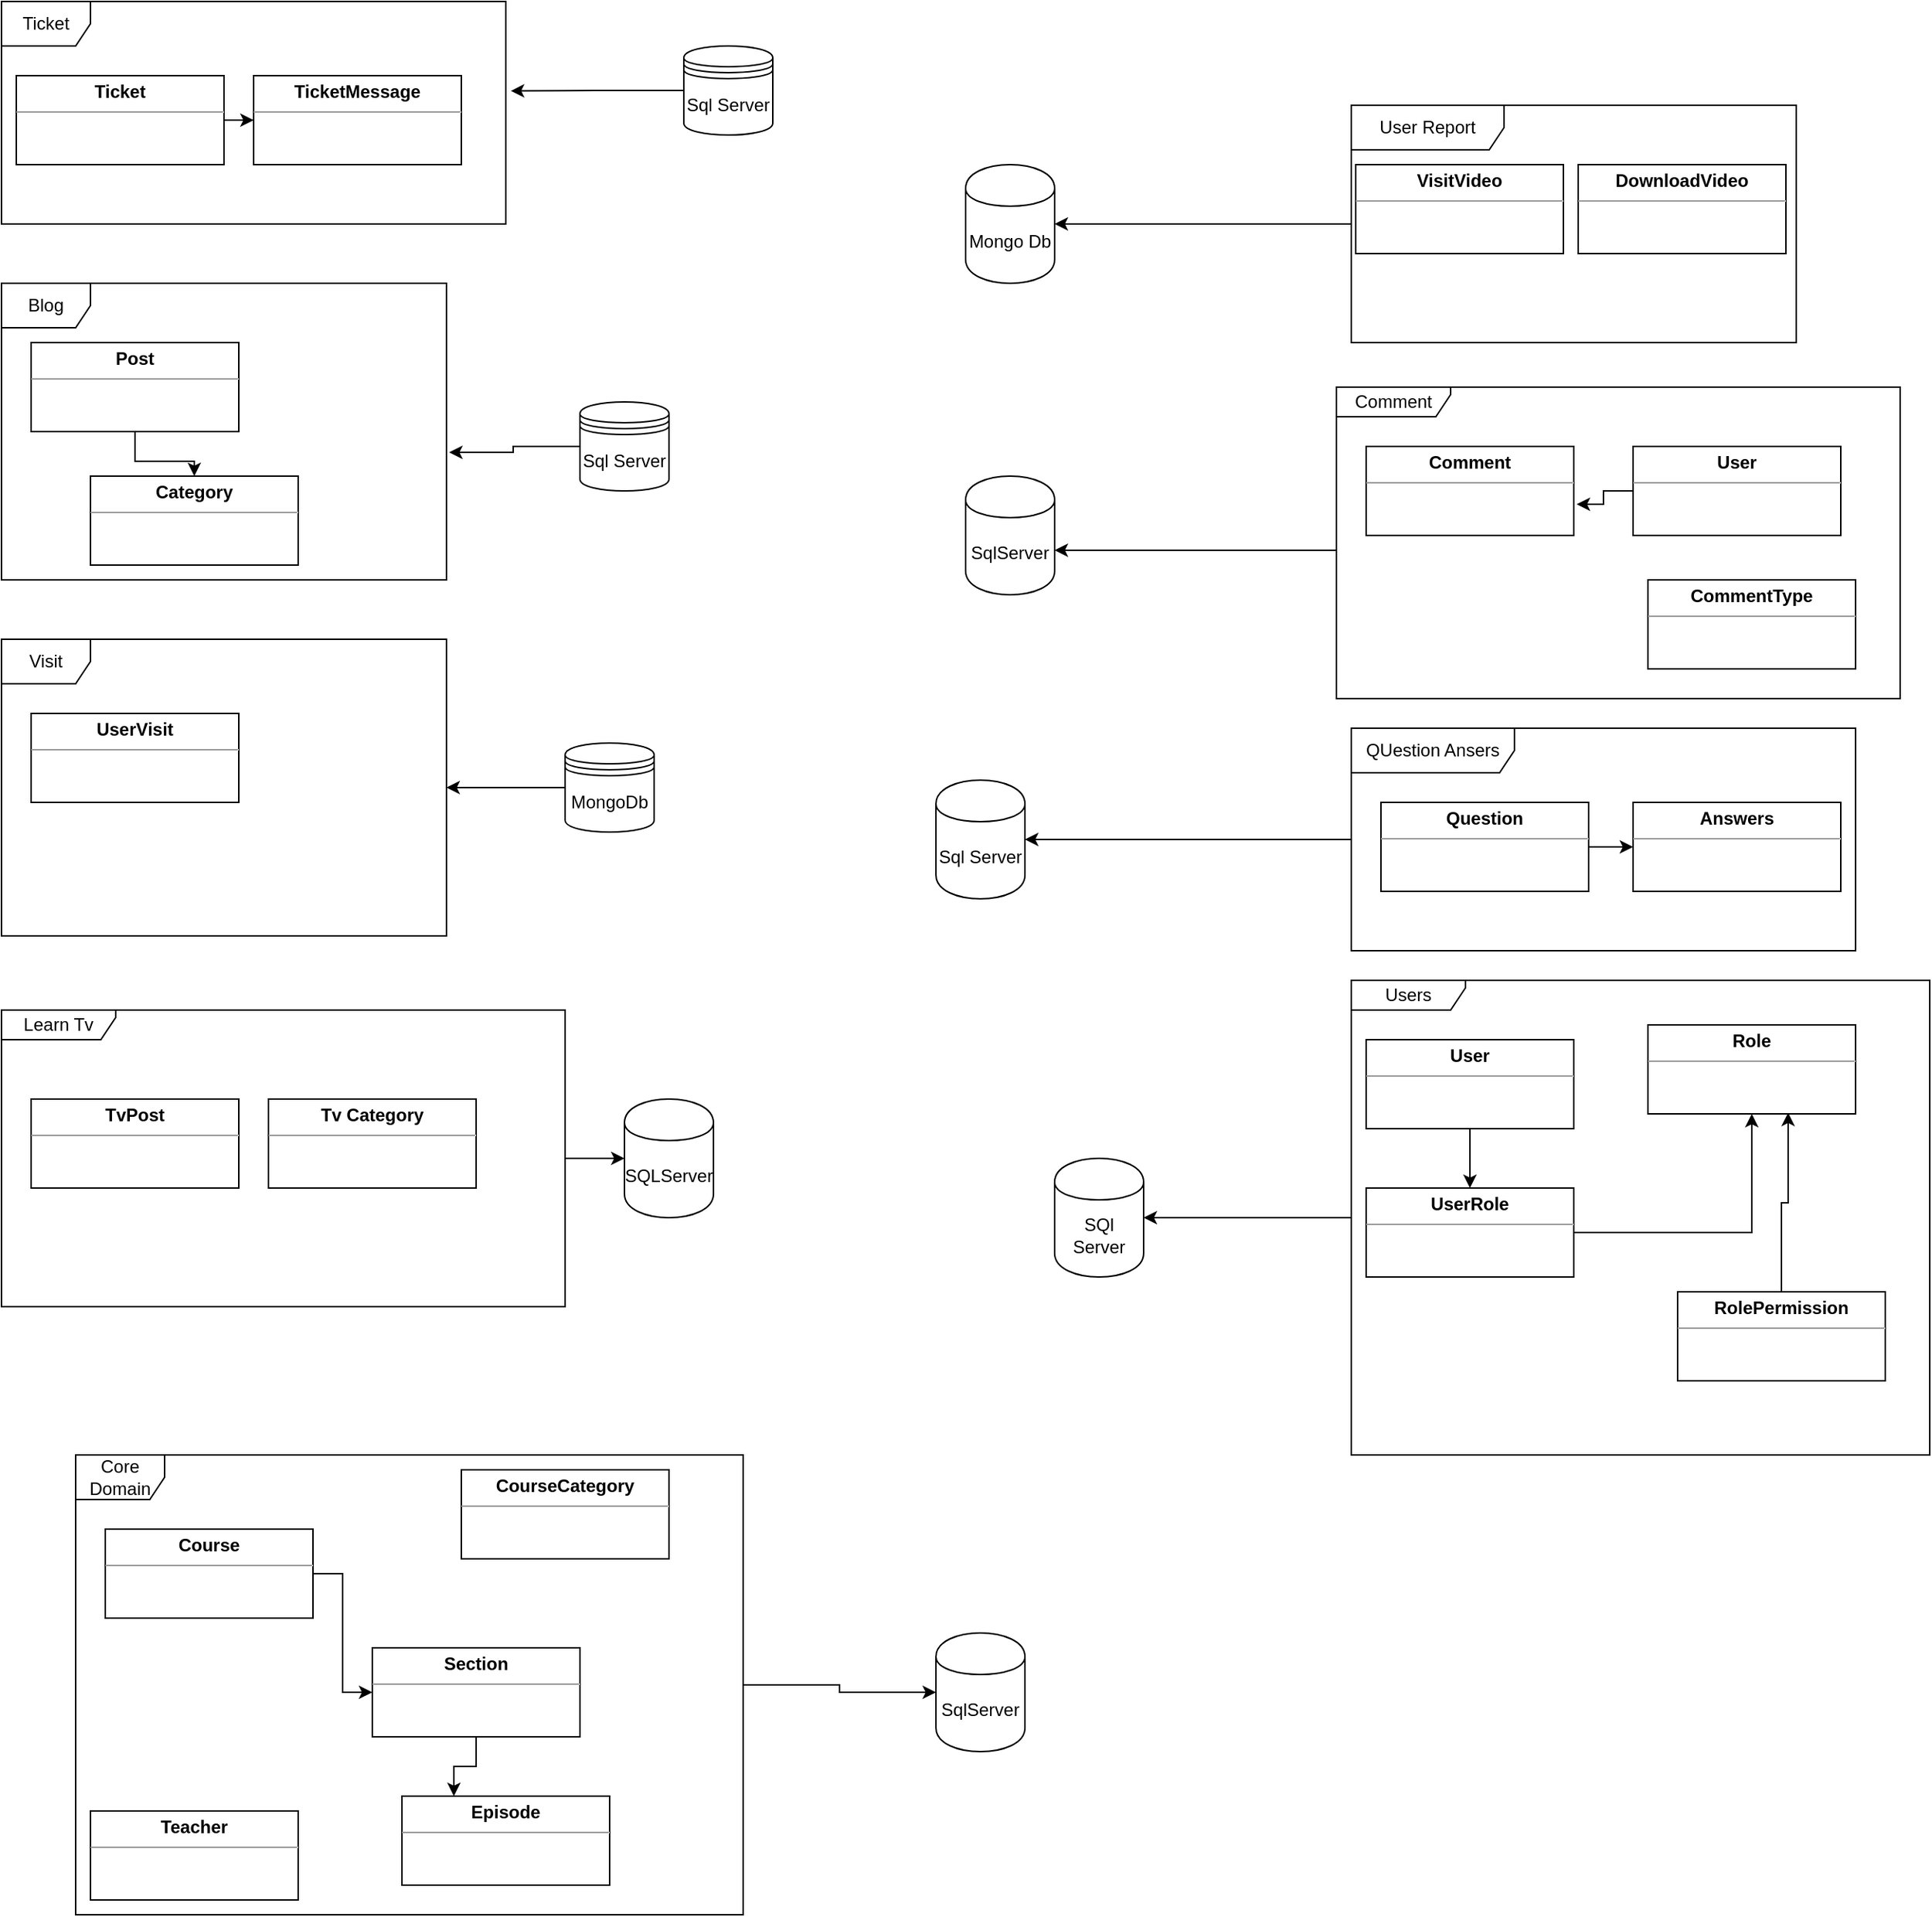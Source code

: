 <mxfile version="13.9.9" type="device"><diagram id="C5RBs43oDa-KdzZeNtuy" name="Page-1"><mxGraphModel dx="1422" dy="814" grid="1" gridSize="10" guides="1" tooltips="1" connect="1" arrows="1" fold="1" page="1" pageScale="1" pageWidth="1654" pageHeight="2336" math="0" shadow="0"><root><mxCell id="WIyWlLk6GJQsqaUBKTNV-0"/><mxCell id="WIyWlLk6GJQsqaUBKTNV-1" parent="WIyWlLk6GJQsqaUBKTNV-0"/><mxCell id="soEdZOQnUmoFTwfGp8al-3" value="Ticket" style="shape=umlFrame;whiteSpace=wrap;html=1;" parent="WIyWlLk6GJQsqaUBKTNV-1" vertex="1"><mxGeometry x="30" y="20" width="340" height="150" as="geometry"/></mxCell><mxCell id="soEdZOQnUmoFTwfGp8al-6" style="edgeStyle=orthogonalEdgeStyle;rounded=0;orthogonalLoop=1;jettySize=auto;html=1;entryX=0;entryY=0.5;entryDx=0;entryDy=0;" parent="WIyWlLk6GJQsqaUBKTNV-1" source="soEdZOQnUmoFTwfGp8al-4" target="soEdZOQnUmoFTwfGp8al-5" edge="1"><mxGeometry relative="1" as="geometry"/></mxCell><mxCell id="soEdZOQnUmoFTwfGp8al-4" value="&lt;p style=&quot;margin: 0px ; margin-top: 4px ; text-align: center&quot;&gt;&lt;b&gt;Ticket&lt;/b&gt;&lt;/p&gt;&lt;hr size=&quot;1&quot;&gt;&lt;div style=&quot;height: 2px&quot;&gt;&lt;/div&gt;" style="verticalAlign=top;align=left;overflow=fill;fontSize=12;fontFamily=Helvetica;html=1;" parent="WIyWlLk6GJQsqaUBKTNV-1" vertex="1"><mxGeometry x="40" y="70" width="140" height="60" as="geometry"/></mxCell><mxCell id="soEdZOQnUmoFTwfGp8al-5" value="&lt;p style=&quot;margin: 0px ; margin-top: 4px ; text-align: center&quot;&gt;&lt;b&gt;TicketMessage&lt;/b&gt;&lt;br&gt;&lt;/p&gt;&lt;hr size=&quot;1&quot;&gt;&lt;div style=&quot;height: 2px&quot;&gt;&lt;/div&gt;" style="verticalAlign=top;align=left;overflow=fill;fontSize=12;fontFamily=Helvetica;html=1;" parent="WIyWlLk6GJQsqaUBKTNV-1" vertex="1"><mxGeometry x="200" y="70" width="140" height="60" as="geometry"/></mxCell><mxCell id="soEdZOQnUmoFTwfGp8al-8" style="edgeStyle=orthogonalEdgeStyle;rounded=0;orthogonalLoop=1;jettySize=auto;html=1;entryX=1.01;entryY=0.402;entryDx=0;entryDy=0;entryPerimeter=0;" parent="WIyWlLk6GJQsqaUBKTNV-1" source="soEdZOQnUmoFTwfGp8al-7" target="soEdZOQnUmoFTwfGp8al-3" edge="1"><mxGeometry relative="1" as="geometry"/></mxCell><mxCell id="soEdZOQnUmoFTwfGp8al-7" value="Sql Server" style="shape=datastore;whiteSpace=wrap;html=1;" parent="WIyWlLk6GJQsqaUBKTNV-1" vertex="1"><mxGeometry x="490" y="50" width="60" height="60" as="geometry"/></mxCell><mxCell id="soEdZOQnUmoFTwfGp8al-9" value="Blog" style="shape=umlFrame;whiteSpace=wrap;html=1;" parent="WIyWlLk6GJQsqaUBKTNV-1" vertex="1"><mxGeometry x="30" y="210" width="300" height="200" as="geometry"/></mxCell><mxCell id="soEdZOQnUmoFTwfGp8al-12" style="edgeStyle=orthogonalEdgeStyle;rounded=0;orthogonalLoop=1;jettySize=auto;html=1;" parent="WIyWlLk6GJQsqaUBKTNV-1" source="soEdZOQnUmoFTwfGp8al-10" target="soEdZOQnUmoFTwfGp8al-11" edge="1"><mxGeometry relative="1" as="geometry"/></mxCell><mxCell id="soEdZOQnUmoFTwfGp8al-10" value="&lt;p style=&quot;margin: 0px ; margin-top: 4px ; text-align: center&quot;&gt;&lt;b&gt;Post&lt;/b&gt;&lt;/p&gt;&lt;hr size=&quot;1&quot;&gt;&lt;div style=&quot;height: 2px&quot;&gt;&lt;/div&gt;" style="verticalAlign=top;align=left;overflow=fill;fontSize=12;fontFamily=Helvetica;html=1;" parent="WIyWlLk6GJQsqaUBKTNV-1" vertex="1"><mxGeometry x="50" y="250" width="140" height="60" as="geometry"/></mxCell><mxCell id="soEdZOQnUmoFTwfGp8al-11" value="&lt;p style=&quot;margin: 0px ; margin-top: 4px ; text-align: center&quot;&gt;&lt;b&gt;Category&lt;/b&gt;&lt;/p&gt;&lt;hr size=&quot;1&quot;&gt;&lt;div style=&quot;height: 2px&quot;&gt;&lt;/div&gt;" style="verticalAlign=top;align=left;overflow=fill;fontSize=12;fontFamily=Helvetica;html=1;" parent="WIyWlLk6GJQsqaUBKTNV-1" vertex="1"><mxGeometry x="90" y="340" width="140" height="60" as="geometry"/></mxCell><mxCell id="soEdZOQnUmoFTwfGp8al-14" style="edgeStyle=orthogonalEdgeStyle;rounded=0;orthogonalLoop=1;jettySize=auto;html=1;entryX=1.006;entryY=0.57;entryDx=0;entryDy=0;entryPerimeter=0;" parent="WIyWlLk6GJQsqaUBKTNV-1" source="soEdZOQnUmoFTwfGp8al-13" target="soEdZOQnUmoFTwfGp8al-9" edge="1"><mxGeometry relative="1" as="geometry"/></mxCell><mxCell id="soEdZOQnUmoFTwfGp8al-13" value="Sql Server" style="shape=datastore;whiteSpace=wrap;html=1;" parent="WIyWlLk6GJQsqaUBKTNV-1" vertex="1"><mxGeometry x="420" y="290" width="60" height="60" as="geometry"/></mxCell><mxCell id="soEdZOQnUmoFTwfGp8al-15" value="Visit" style="shape=umlFrame;whiteSpace=wrap;html=1;" parent="WIyWlLk6GJQsqaUBKTNV-1" vertex="1"><mxGeometry x="30" y="450" width="300" height="200" as="geometry"/></mxCell><mxCell id="soEdZOQnUmoFTwfGp8al-16" value="&lt;p style=&quot;margin: 0px ; margin-top: 4px ; text-align: center&quot;&gt;&lt;b&gt;UserVisit&lt;/b&gt;&lt;/p&gt;&lt;hr size=&quot;1&quot;&gt;&lt;div style=&quot;height: 2px&quot;&gt;&lt;/div&gt;" style="verticalAlign=top;align=left;overflow=fill;fontSize=12;fontFamily=Helvetica;html=1;" parent="WIyWlLk6GJQsqaUBKTNV-1" vertex="1"><mxGeometry x="50" y="500" width="140" height="60" as="geometry"/></mxCell><mxCell id="soEdZOQnUmoFTwfGp8al-18" style="edgeStyle=orthogonalEdgeStyle;rounded=0;orthogonalLoop=1;jettySize=auto;html=1;" parent="WIyWlLk6GJQsqaUBKTNV-1" source="soEdZOQnUmoFTwfGp8al-17" target="soEdZOQnUmoFTwfGp8al-15" edge="1"><mxGeometry relative="1" as="geometry"/></mxCell><mxCell id="soEdZOQnUmoFTwfGp8al-17" value="MongoDb" style="shape=datastore;whiteSpace=wrap;html=1;" parent="WIyWlLk6GJQsqaUBKTNV-1" vertex="1"><mxGeometry x="410" y="520" width="60" height="60" as="geometry"/></mxCell><mxCell id="soEdZOQnUmoFTwfGp8al-23" value="" style="group" parent="WIyWlLk6GJQsqaUBKTNV-1" vertex="1" connectable="0"><mxGeometry x="940" y="90" width="300" height="160" as="geometry"/></mxCell><mxCell id="soEdZOQnUmoFTwfGp8al-19" value="User Report" style="shape=umlFrame;whiteSpace=wrap;html=1;width=103;height=30;" parent="soEdZOQnUmoFTwfGp8al-23" vertex="1"><mxGeometry width="300" height="160" as="geometry"/></mxCell><mxCell id="soEdZOQnUmoFTwfGp8al-20" value="&lt;p style=&quot;margin: 0px ; margin-top: 4px ; text-align: center&quot;&gt;&lt;b&gt;VisitVideo&lt;/b&gt;&lt;/p&gt;&lt;hr size=&quot;1&quot;&gt;&lt;div style=&quot;height: 2px&quot;&gt;&lt;/div&gt;" style="verticalAlign=top;align=left;overflow=fill;fontSize=12;fontFamily=Helvetica;html=1;" parent="soEdZOQnUmoFTwfGp8al-23" vertex="1"><mxGeometry x="3" y="40" width="140" height="60" as="geometry"/></mxCell><mxCell id="soEdZOQnUmoFTwfGp8al-21" value="&lt;p style=&quot;margin: 0px ; margin-top: 4px ; text-align: center&quot;&gt;&lt;b&gt;DownloadVideo&lt;/b&gt;&lt;/p&gt;&lt;hr size=&quot;1&quot;&gt;&lt;div style=&quot;height: 2px&quot;&gt;&lt;/div&gt;" style="verticalAlign=top;align=left;overflow=fill;fontSize=12;fontFamily=Helvetica;html=1;" parent="soEdZOQnUmoFTwfGp8al-23" vertex="1"><mxGeometry x="153" y="40" width="140" height="60" as="geometry"/></mxCell><mxCell id="soEdZOQnUmoFTwfGp8al-24" value="Mongo Db" style="shape=cylinder;whiteSpace=wrap;html=1;boundedLbl=1;backgroundOutline=1;" parent="WIyWlLk6GJQsqaUBKTNV-1" vertex="1"><mxGeometry x="680" y="130" width="60" height="80" as="geometry"/></mxCell><mxCell id="soEdZOQnUmoFTwfGp8al-25" value="" style="edgeStyle=orthogonalEdgeStyle;rounded=0;orthogonalLoop=1;jettySize=auto;html=1;" parent="WIyWlLk6GJQsqaUBKTNV-1" source="soEdZOQnUmoFTwfGp8al-19" target="soEdZOQnUmoFTwfGp8al-24" edge="1"><mxGeometry relative="1" as="geometry"/></mxCell><mxCell id="soEdZOQnUmoFTwfGp8al-34" value="" style="edgeStyle=orthogonalEdgeStyle;rounded=0;orthogonalLoop=1;jettySize=auto;html=1;" parent="WIyWlLk6GJQsqaUBKTNV-1" source="soEdZOQnUmoFTwfGp8al-26" target="soEdZOQnUmoFTwfGp8al-33" edge="1"><mxGeometry relative="1" as="geometry"><Array as="points"><mxPoint x="860" y="390"/><mxPoint x="860" y="390"/></Array></mxGeometry></mxCell><mxCell id="soEdZOQnUmoFTwfGp8al-26" value="Comment" style="shape=umlFrame;whiteSpace=wrap;html=1;width=77;height=20;" parent="WIyWlLk6GJQsqaUBKTNV-1" vertex="1"><mxGeometry x="930" y="280" width="380" height="210" as="geometry"/></mxCell><mxCell id="soEdZOQnUmoFTwfGp8al-31" value="&lt;p style=&quot;margin: 0px ; margin-top: 4px ; text-align: center&quot;&gt;&lt;b&gt;Comment&lt;/b&gt;&lt;/p&gt;&lt;hr size=&quot;1&quot;&gt;&lt;div style=&quot;height: 2px&quot;&gt;&lt;br&gt;&lt;/div&gt;" style="verticalAlign=top;align=left;overflow=fill;fontSize=12;fontFamily=Helvetica;html=1;" parent="WIyWlLk6GJQsqaUBKTNV-1" vertex="1"><mxGeometry x="950" y="320" width="140" height="60" as="geometry"/></mxCell><mxCell id="soEdZOQnUmoFTwfGp8al-33" value="SqlServer" style="shape=cylinder;whiteSpace=wrap;html=1;boundedLbl=1;backgroundOutline=1;" parent="WIyWlLk6GJQsqaUBKTNV-1" vertex="1"><mxGeometry x="680" y="340" width="60" height="80" as="geometry"/></mxCell><mxCell id="soEdZOQnUmoFTwfGp8al-40" value="" style="edgeStyle=orthogonalEdgeStyle;rounded=0;orthogonalLoop=1;jettySize=auto;html=1;" parent="WIyWlLk6GJQsqaUBKTNV-1" source="soEdZOQnUmoFTwfGp8al-35" target="soEdZOQnUmoFTwfGp8al-39" edge="1"><mxGeometry relative="1" as="geometry"/></mxCell><mxCell id="soEdZOQnUmoFTwfGp8al-35" value="QUestion Ansers" style="shape=umlFrame;whiteSpace=wrap;html=1;width=110;height=30;" parent="WIyWlLk6GJQsqaUBKTNV-1" vertex="1"><mxGeometry x="940" y="510" width="340" height="150" as="geometry"/></mxCell><mxCell id="soEdZOQnUmoFTwfGp8al-38" style="edgeStyle=orthogonalEdgeStyle;rounded=0;orthogonalLoop=1;jettySize=auto;html=1;entryX=0;entryY=0.5;entryDx=0;entryDy=0;" parent="WIyWlLk6GJQsqaUBKTNV-1" source="soEdZOQnUmoFTwfGp8al-36" target="soEdZOQnUmoFTwfGp8al-37" edge="1"><mxGeometry relative="1" as="geometry"/></mxCell><mxCell id="soEdZOQnUmoFTwfGp8al-36" value="&lt;p style=&quot;margin: 0px ; margin-top: 4px ; text-align: center&quot;&gt;&lt;b&gt;Question&lt;/b&gt;&lt;/p&gt;&lt;hr size=&quot;1&quot;&gt;&lt;div style=&quot;height: 2px&quot;&gt;&lt;/div&gt;" style="verticalAlign=top;align=left;overflow=fill;fontSize=12;fontFamily=Helvetica;html=1;" parent="WIyWlLk6GJQsqaUBKTNV-1" vertex="1"><mxGeometry x="960" y="560" width="140" height="60" as="geometry"/></mxCell><mxCell id="soEdZOQnUmoFTwfGp8al-37" value="&lt;p style=&quot;margin: 0px ; margin-top: 4px ; text-align: center&quot;&gt;&lt;b&gt;Answers&lt;/b&gt;&lt;/p&gt;&lt;hr size=&quot;1&quot;&gt;&lt;div style=&quot;height: 2px&quot;&gt;&lt;/div&gt;" style="verticalAlign=top;align=left;overflow=fill;fontSize=12;fontFamily=Helvetica;html=1;" parent="WIyWlLk6GJQsqaUBKTNV-1" vertex="1"><mxGeometry x="1130" y="560" width="140" height="60" as="geometry"/></mxCell><mxCell id="soEdZOQnUmoFTwfGp8al-39" value="Sql Server" style="shape=cylinder;whiteSpace=wrap;html=1;boundedLbl=1;backgroundOutline=1;" parent="WIyWlLk6GJQsqaUBKTNV-1" vertex="1"><mxGeometry x="660" y="545" width="60" height="80" as="geometry"/></mxCell><mxCell id="soEdZOQnUmoFTwfGp8al-52" value="" style="edgeStyle=orthogonalEdgeStyle;rounded=0;orthogonalLoop=1;jettySize=auto;html=1;" parent="WIyWlLk6GJQsqaUBKTNV-1" source="soEdZOQnUmoFTwfGp8al-41" target="soEdZOQnUmoFTwfGp8al-51" edge="1"><mxGeometry relative="1" as="geometry"/></mxCell><mxCell id="soEdZOQnUmoFTwfGp8al-41" value="Users" style="shape=umlFrame;whiteSpace=wrap;html=1;width=77;height=20;" parent="WIyWlLk6GJQsqaUBKTNV-1" vertex="1"><mxGeometry x="940" y="680" width="390" height="320" as="geometry"/></mxCell><mxCell id="soEdZOQnUmoFTwfGp8al-45" style="edgeStyle=orthogonalEdgeStyle;rounded=0;orthogonalLoop=1;jettySize=auto;html=1;entryX=0.5;entryY=0;entryDx=0;entryDy=0;" parent="WIyWlLk6GJQsqaUBKTNV-1" source="soEdZOQnUmoFTwfGp8al-42" target="soEdZOQnUmoFTwfGp8al-44" edge="1"><mxGeometry relative="1" as="geometry"/></mxCell><mxCell id="soEdZOQnUmoFTwfGp8al-42" value="&lt;p style=&quot;margin: 0px ; margin-top: 4px ; text-align: center&quot;&gt;&lt;b&gt;User&lt;/b&gt;&lt;/p&gt;&lt;hr size=&quot;1&quot;&gt;&lt;div style=&quot;height: 2px&quot;&gt;&lt;/div&gt;" style="verticalAlign=top;align=left;overflow=fill;fontSize=12;fontFamily=Helvetica;html=1;" parent="WIyWlLk6GJQsqaUBKTNV-1" vertex="1"><mxGeometry x="950" y="720" width="140" height="60" as="geometry"/></mxCell><mxCell id="soEdZOQnUmoFTwfGp8al-43" value="&lt;p style=&quot;margin: 0px ; margin-top: 4px ; text-align: center&quot;&gt;&lt;b&gt;Role&lt;/b&gt;&lt;/p&gt;&lt;hr size=&quot;1&quot;&gt;&lt;div style=&quot;height: 2px&quot;&gt;&lt;/div&gt;" style="verticalAlign=top;align=left;overflow=fill;fontSize=12;fontFamily=Helvetica;html=1;" parent="WIyWlLk6GJQsqaUBKTNV-1" vertex="1"><mxGeometry x="1140" y="710" width="140" height="60" as="geometry"/></mxCell><mxCell id="soEdZOQnUmoFTwfGp8al-47" style="edgeStyle=orthogonalEdgeStyle;rounded=0;orthogonalLoop=1;jettySize=auto;html=1;entryX=0.5;entryY=1;entryDx=0;entryDy=0;" parent="WIyWlLk6GJQsqaUBKTNV-1" source="soEdZOQnUmoFTwfGp8al-44" target="soEdZOQnUmoFTwfGp8al-43" edge="1"><mxGeometry relative="1" as="geometry"/></mxCell><mxCell id="soEdZOQnUmoFTwfGp8al-44" value="&lt;p style=&quot;margin: 0px ; margin-top: 4px ; text-align: center&quot;&gt;&lt;b&gt;UserRole&lt;/b&gt;&lt;/p&gt;&lt;hr size=&quot;1&quot;&gt;&lt;div style=&quot;height: 2px&quot;&gt;&lt;/div&gt;" style="verticalAlign=top;align=left;overflow=fill;fontSize=12;fontFamily=Helvetica;html=1;" parent="WIyWlLk6GJQsqaUBKTNV-1" vertex="1"><mxGeometry x="950" y="820" width="140" height="60" as="geometry"/></mxCell><mxCell id="soEdZOQnUmoFTwfGp8al-49" style="edgeStyle=orthogonalEdgeStyle;rounded=0;orthogonalLoop=1;jettySize=auto;html=1;entryX=0.675;entryY=0.987;entryDx=0;entryDy=0;entryPerimeter=0;" parent="WIyWlLk6GJQsqaUBKTNV-1" source="soEdZOQnUmoFTwfGp8al-48" target="soEdZOQnUmoFTwfGp8al-43" edge="1"><mxGeometry relative="1" as="geometry"/></mxCell><mxCell id="soEdZOQnUmoFTwfGp8al-48" value="&lt;p style=&quot;margin: 0px ; margin-top: 4px ; text-align: center&quot;&gt;&lt;b&gt;RolePermission&lt;/b&gt;&lt;/p&gt;&lt;hr size=&quot;1&quot;&gt;&lt;div style=&quot;height: 2px&quot;&gt;&lt;/div&gt;" style="verticalAlign=top;align=left;overflow=fill;fontSize=12;fontFamily=Helvetica;html=1;" parent="WIyWlLk6GJQsqaUBKTNV-1" vertex="1"><mxGeometry x="1160" y="890" width="140" height="60" as="geometry"/></mxCell><mxCell id="soEdZOQnUmoFTwfGp8al-57" value="" style="edgeStyle=orthogonalEdgeStyle;rounded=0;orthogonalLoop=1;jettySize=auto;html=1;" parent="WIyWlLk6GJQsqaUBKTNV-1" source="soEdZOQnUmoFTwfGp8al-50" target="soEdZOQnUmoFTwfGp8al-56" edge="1"><mxGeometry relative="1" as="geometry"/></mxCell><mxCell id="soEdZOQnUmoFTwfGp8al-50" value="Learn Tv" style="shape=umlFrame;whiteSpace=wrap;html=1;width=77;height=20;" parent="WIyWlLk6GJQsqaUBKTNV-1" vertex="1"><mxGeometry x="30" y="700" width="380" height="200" as="geometry"/></mxCell><mxCell id="soEdZOQnUmoFTwfGp8al-51" value="SQl Server" style="shape=cylinder;whiteSpace=wrap;html=1;boundedLbl=1;backgroundOutline=1;" parent="WIyWlLk6GJQsqaUBKTNV-1" vertex="1"><mxGeometry x="740" y="800" width="60" height="80" as="geometry"/></mxCell><mxCell id="soEdZOQnUmoFTwfGp8al-54" value="&lt;p style=&quot;margin: 0px ; margin-top: 4px ; text-align: center&quot;&gt;&lt;b&gt;TvPost&lt;/b&gt;&lt;/p&gt;&lt;hr size=&quot;1&quot;&gt;&lt;div style=&quot;height: 2px&quot;&gt;&lt;/div&gt;" style="verticalAlign=top;align=left;overflow=fill;fontSize=12;fontFamily=Helvetica;html=1;" parent="WIyWlLk6GJQsqaUBKTNV-1" vertex="1"><mxGeometry x="50" y="760" width="140" height="60" as="geometry"/></mxCell><mxCell id="soEdZOQnUmoFTwfGp8al-55" value="&lt;p style=&quot;margin: 0px ; margin-top: 4px ; text-align: center&quot;&gt;&lt;b&gt;Tv Category&lt;/b&gt;&lt;/p&gt;&lt;hr size=&quot;1&quot;&gt;&lt;div style=&quot;height: 2px&quot;&gt;&lt;/div&gt;" style="verticalAlign=top;align=left;overflow=fill;fontSize=12;fontFamily=Helvetica;html=1;" parent="WIyWlLk6GJQsqaUBKTNV-1" vertex="1"><mxGeometry x="210" y="760" width="140" height="60" as="geometry"/></mxCell><mxCell id="soEdZOQnUmoFTwfGp8al-56" value="SQLServer" style="shape=cylinder;whiteSpace=wrap;html=1;boundedLbl=1;backgroundOutline=1;" parent="WIyWlLk6GJQsqaUBKTNV-1" vertex="1"><mxGeometry x="450" y="760" width="60" height="80" as="geometry"/></mxCell><mxCell id="soEdZOQnUmoFTwfGp8al-70" value="" style="edgeStyle=orthogonalEdgeStyle;rounded=0;orthogonalLoop=1;jettySize=auto;html=1;" parent="WIyWlLk6GJQsqaUBKTNV-1" source="soEdZOQnUmoFTwfGp8al-58" target="soEdZOQnUmoFTwfGp8al-69" edge="1"><mxGeometry relative="1" as="geometry"/></mxCell><mxCell id="soEdZOQnUmoFTwfGp8al-58" value="Core Domain" style="shape=umlFrame;whiteSpace=wrap;html=1;" parent="WIyWlLk6GJQsqaUBKTNV-1" vertex="1"><mxGeometry x="80" y="1000" width="450" height="310" as="geometry"/></mxCell><mxCell id="soEdZOQnUmoFTwfGp8al-62" style="edgeStyle=orthogonalEdgeStyle;rounded=0;orthogonalLoop=1;jettySize=auto;html=1;entryX=0;entryY=0.5;entryDx=0;entryDy=0;" parent="WIyWlLk6GJQsqaUBKTNV-1" source="soEdZOQnUmoFTwfGp8al-59" target="soEdZOQnUmoFTwfGp8al-60" edge="1"><mxGeometry relative="1" as="geometry"/></mxCell><mxCell id="soEdZOQnUmoFTwfGp8al-59" value="&lt;p style=&quot;margin: 0px ; margin-top: 4px ; text-align: center&quot;&gt;&lt;b&gt;Course&lt;/b&gt;&lt;/p&gt;&lt;hr size=&quot;1&quot;&gt;&lt;div style=&quot;height: 2px&quot;&gt;&lt;/div&gt;" style="verticalAlign=top;align=left;overflow=fill;fontSize=12;fontFamily=Helvetica;html=1;" parent="WIyWlLk6GJQsqaUBKTNV-1" vertex="1"><mxGeometry x="100" y="1050" width="140" height="60" as="geometry"/></mxCell><mxCell id="soEdZOQnUmoFTwfGp8al-63" style="edgeStyle=orthogonalEdgeStyle;rounded=0;orthogonalLoop=1;jettySize=auto;html=1;entryX=0.25;entryY=0;entryDx=0;entryDy=0;" parent="WIyWlLk6GJQsqaUBKTNV-1" source="soEdZOQnUmoFTwfGp8al-60" target="soEdZOQnUmoFTwfGp8al-61" edge="1"><mxGeometry relative="1" as="geometry"/></mxCell><mxCell id="soEdZOQnUmoFTwfGp8al-60" value="&lt;p style=&quot;margin: 0px ; margin-top: 4px ; text-align: center&quot;&gt;&lt;b&gt;Section&lt;/b&gt;&lt;/p&gt;&lt;hr size=&quot;1&quot;&gt;&lt;div style=&quot;height: 2px&quot;&gt;&lt;/div&gt;" style="verticalAlign=top;align=left;overflow=fill;fontSize=12;fontFamily=Helvetica;html=1;" parent="WIyWlLk6GJQsqaUBKTNV-1" vertex="1"><mxGeometry x="280" y="1130" width="140" height="60" as="geometry"/></mxCell><mxCell id="soEdZOQnUmoFTwfGp8al-61" value="&lt;p style=&quot;margin: 0px ; margin-top: 4px ; text-align: center&quot;&gt;&lt;b&gt;Episode&lt;/b&gt;&lt;/p&gt;&lt;hr size=&quot;1&quot;&gt;&lt;div style=&quot;height: 2px&quot;&gt;&lt;/div&gt;" style="verticalAlign=top;align=left;overflow=fill;fontSize=12;fontFamily=Helvetica;html=1;" parent="WIyWlLk6GJQsqaUBKTNV-1" vertex="1"><mxGeometry x="300" y="1230" width="140" height="60" as="geometry"/></mxCell><mxCell id="soEdZOQnUmoFTwfGp8al-65" value="&lt;p style=&quot;margin: 0px ; margin-top: 4px ; text-align: center&quot;&gt;&lt;b&gt;Teacher&lt;/b&gt;&lt;/p&gt;&lt;hr size=&quot;1&quot;&gt;&lt;div style=&quot;height: 2px&quot;&gt;&lt;/div&gt;" style="verticalAlign=top;align=left;overflow=fill;fontSize=12;fontFamily=Helvetica;html=1;" parent="WIyWlLk6GJQsqaUBKTNV-1" vertex="1"><mxGeometry x="90" y="1240" width="140" height="60" as="geometry"/></mxCell><mxCell id="soEdZOQnUmoFTwfGp8al-69" value="SqlServer" style="shape=cylinder;whiteSpace=wrap;html=1;boundedLbl=1;backgroundOutline=1;" parent="WIyWlLk6GJQsqaUBKTNV-1" vertex="1"><mxGeometry x="660" y="1120" width="60" height="80" as="geometry"/></mxCell><mxCell id="KFAS_3CRYDz8Ru-wwGj3-1" value="&lt;p style=&quot;margin: 0px ; margin-top: 4px ; text-align: center&quot;&gt;&lt;b&gt;CourseCategory&lt;/b&gt;&lt;/p&gt;&lt;hr size=&quot;1&quot;&gt;&lt;div style=&quot;height: 2px&quot;&gt;&lt;/div&gt;" style="verticalAlign=top;align=left;overflow=fill;fontSize=12;fontFamily=Helvetica;html=1;" parent="WIyWlLk6GJQsqaUBKTNV-1" vertex="1"><mxGeometry x="340" y="1010" width="140" height="60" as="geometry"/></mxCell><mxCell id="JXqaigsENqdv-frHyKjG-1" style="edgeStyle=orthogonalEdgeStyle;rounded=0;orthogonalLoop=1;jettySize=auto;html=1;entryX=1.014;entryY=0.65;entryDx=0;entryDy=0;entryPerimeter=0;" edge="1" parent="WIyWlLk6GJQsqaUBKTNV-1" source="JXqaigsENqdv-frHyKjG-0" target="soEdZOQnUmoFTwfGp8al-31"><mxGeometry relative="1" as="geometry"/></mxCell><mxCell id="JXqaigsENqdv-frHyKjG-0" value="&lt;p style=&quot;margin: 0px ; margin-top: 4px ; text-align: center&quot;&gt;&lt;b&gt;User&lt;/b&gt;&lt;/p&gt;&lt;hr size=&quot;1&quot;&gt;&lt;div style=&quot;height: 2px&quot;&gt;&lt;br&gt;&lt;/div&gt;" style="verticalAlign=top;align=left;overflow=fill;fontSize=12;fontFamily=Helvetica;html=1;" vertex="1" parent="WIyWlLk6GJQsqaUBKTNV-1"><mxGeometry x="1130" y="320" width="140" height="60" as="geometry"/></mxCell><mxCell id="JXqaigsENqdv-frHyKjG-2" value="&lt;p style=&quot;margin: 0px ; margin-top: 4px ; text-align: center&quot;&gt;&lt;b&gt;CommentType&lt;/b&gt;&lt;/p&gt;&lt;hr size=&quot;1&quot;&gt;&lt;div style=&quot;height: 2px&quot;&gt;&lt;br&gt;&lt;/div&gt;" style="verticalAlign=top;align=left;overflow=fill;fontSize=12;fontFamily=Helvetica;html=1;" vertex="1" parent="WIyWlLk6GJQsqaUBKTNV-1"><mxGeometry x="1140" y="410" width="140" height="60" as="geometry"/></mxCell></root></mxGraphModel></diagram></mxfile>